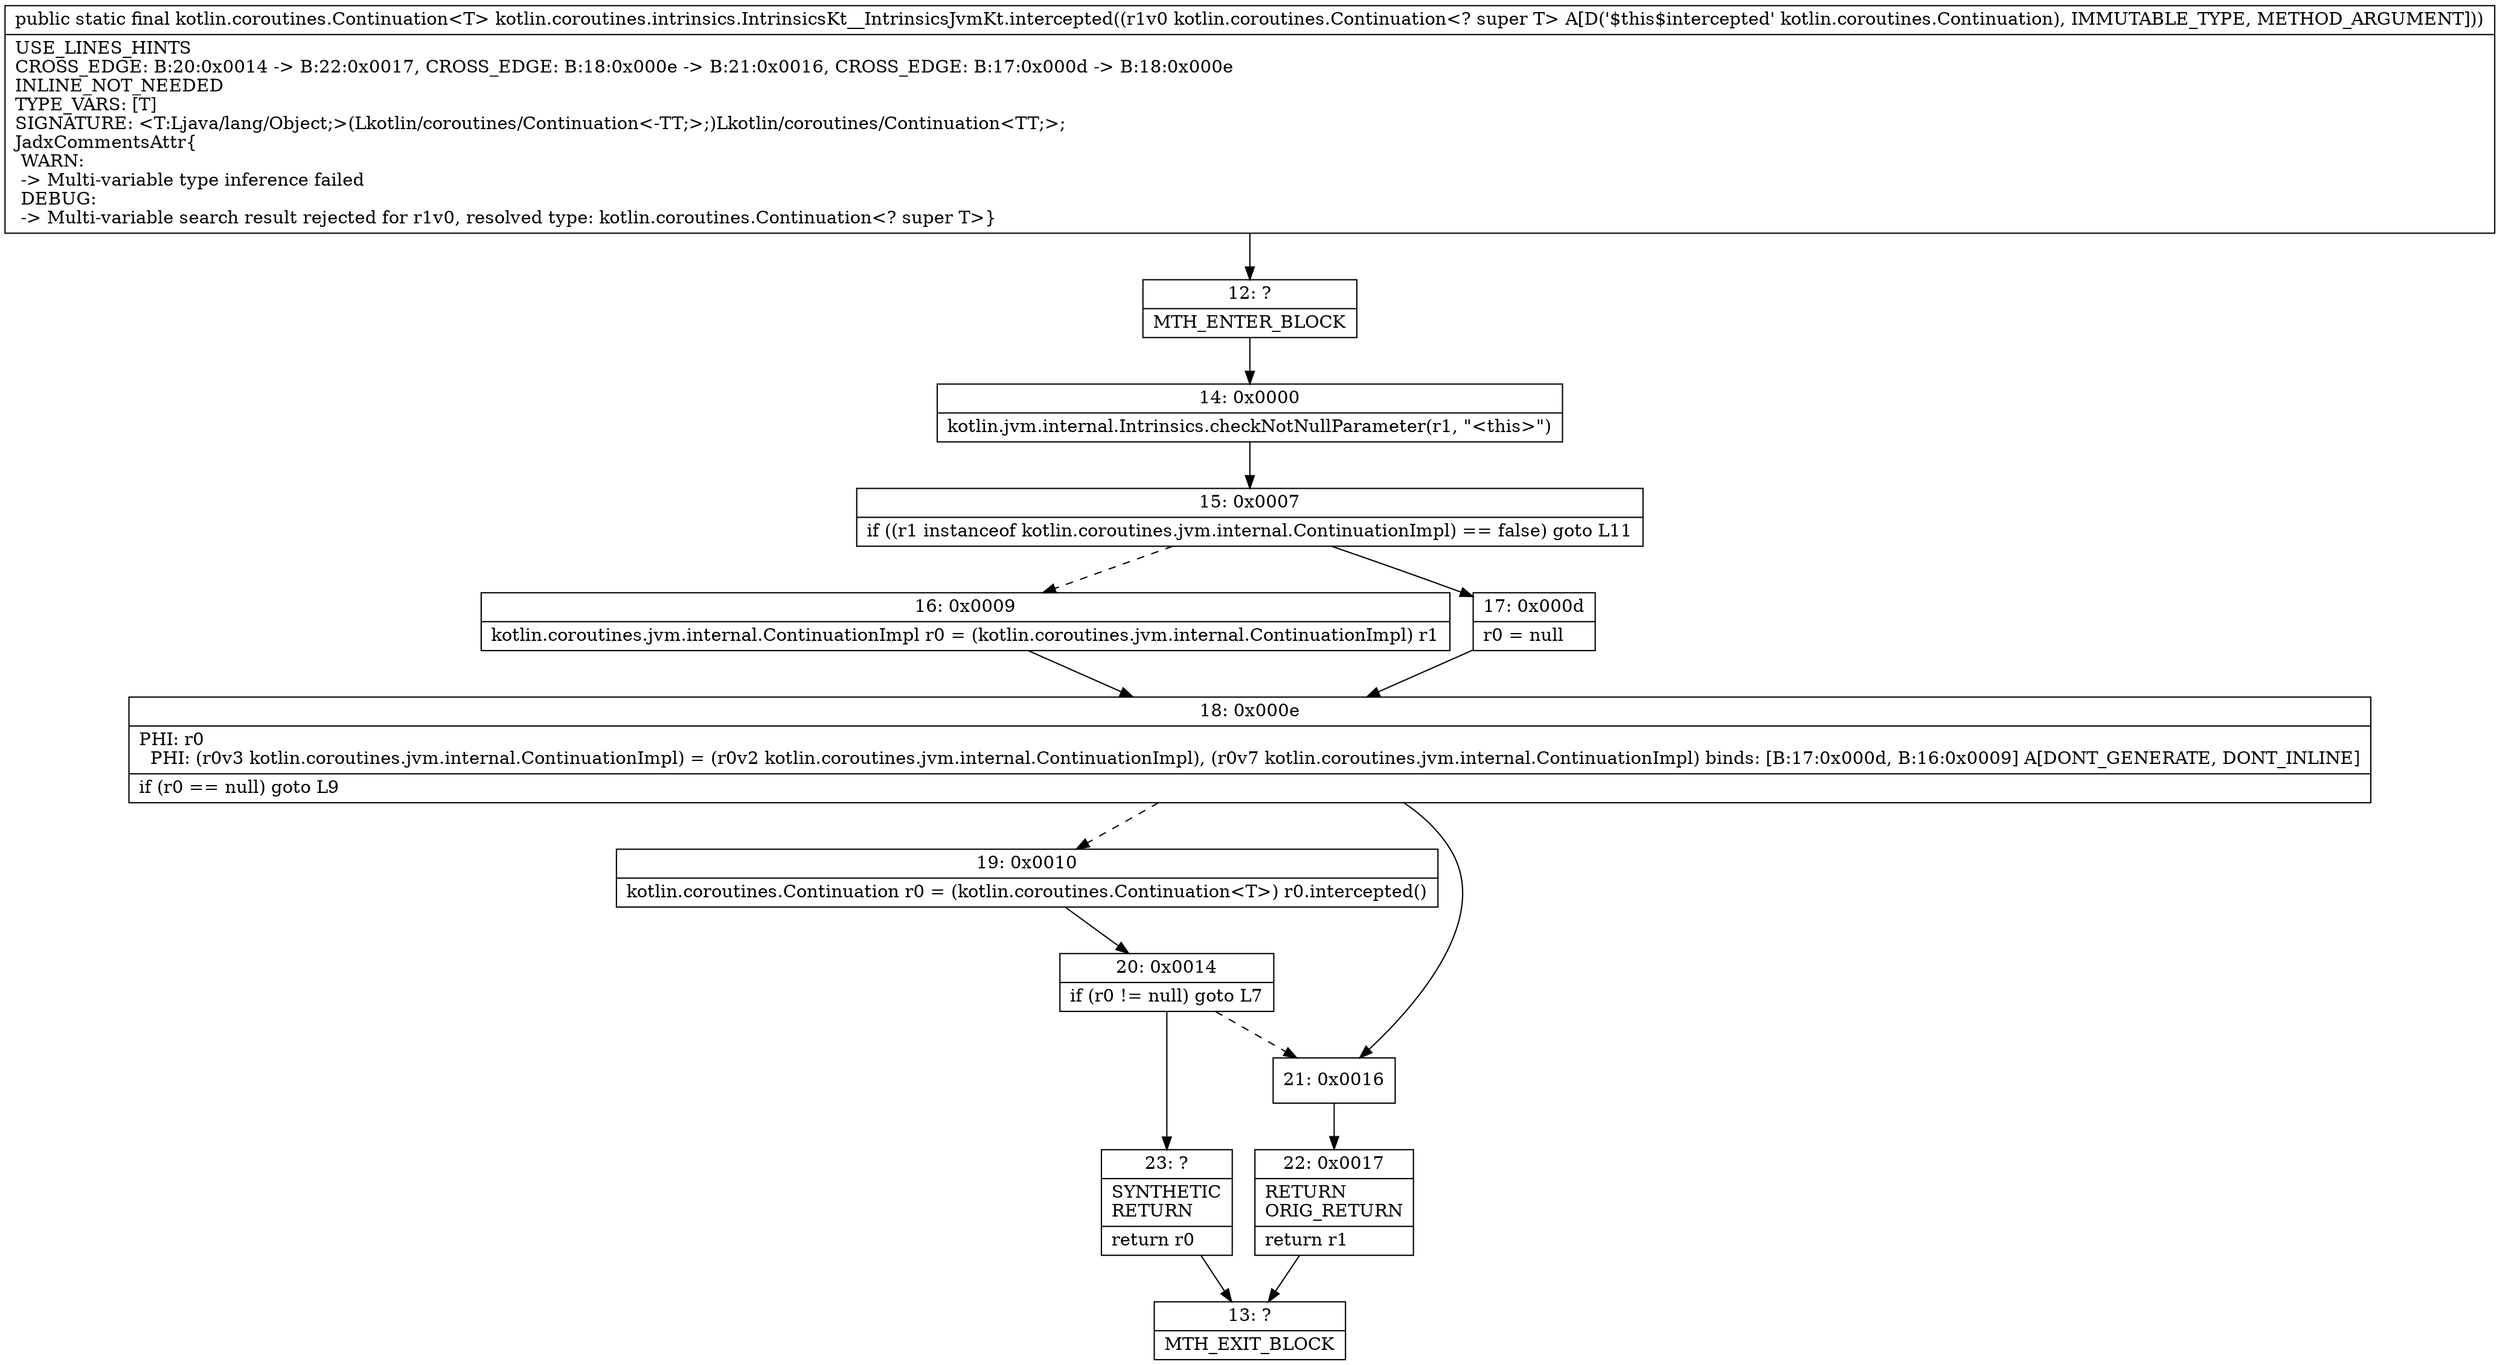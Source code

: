 digraph "CFG forkotlin.coroutines.intrinsics.IntrinsicsKt__IntrinsicsJvmKt.intercepted(Lkotlin\/coroutines\/Continuation;)Lkotlin\/coroutines\/Continuation;" {
Node_12 [shape=record,label="{12\:\ ?|MTH_ENTER_BLOCK\l}"];
Node_14 [shape=record,label="{14\:\ 0x0000|kotlin.jvm.internal.Intrinsics.checkNotNullParameter(r1, \"\<this\>\")\l}"];
Node_15 [shape=record,label="{15\:\ 0x0007|if ((r1 instanceof kotlin.coroutines.jvm.internal.ContinuationImpl) == false) goto L11\l}"];
Node_16 [shape=record,label="{16\:\ 0x0009|kotlin.coroutines.jvm.internal.ContinuationImpl r0 = (kotlin.coroutines.jvm.internal.ContinuationImpl) r1\l}"];
Node_18 [shape=record,label="{18\:\ 0x000e|PHI: r0 \l  PHI: (r0v3 kotlin.coroutines.jvm.internal.ContinuationImpl) = (r0v2 kotlin.coroutines.jvm.internal.ContinuationImpl), (r0v7 kotlin.coroutines.jvm.internal.ContinuationImpl) binds: [B:17:0x000d, B:16:0x0009] A[DONT_GENERATE, DONT_INLINE]\l|if (r0 == null) goto L9\l}"];
Node_19 [shape=record,label="{19\:\ 0x0010|kotlin.coroutines.Continuation r0 = (kotlin.coroutines.Continuation\<T\>) r0.intercepted()\l}"];
Node_20 [shape=record,label="{20\:\ 0x0014|if (r0 != null) goto L7\l}"];
Node_23 [shape=record,label="{23\:\ ?|SYNTHETIC\lRETURN\l|return r0\l}"];
Node_13 [shape=record,label="{13\:\ ?|MTH_EXIT_BLOCK\l}"];
Node_21 [shape=record,label="{21\:\ 0x0016}"];
Node_22 [shape=record,label="{22\:\ 0x0017|RETURN\lORIG_RETURN\l|return r1\l}"];
Node_17 [shape=record,label="{17\:\ 0x000d|r0 = null\l}"];
MethodNode[shape=record,label="{public static final kotlin.coroutines.Continuation\<T\> kotlin.coroutines.intrinsics.IntrinsicsKt__IntrinsicsJvmKt.intercepted((r1v0 kotlin.coroutines.Continuation\<? super T\> A[D('$this$intercepted' kotlin.coroutines.Continuation), IMMUTABLE_TYPE, METHOD_ARGUMENT]))  | USE_LINES_HINTS\lCROSS_EDGE: B:20:0x0014 \-\> B:22:0x0017, CROSS_EDGE: B:18:0x000e \-\> B:21:0x0016, CROSS_EDGE: B:17:0x000d \-\> B:18:0x000e\lINLINE_NOT_NEEDED\lTYPE_VARS: [T]\lSIGNATURE: \<T:Ljava\/lang\/Object;\>(Lkotlin\/coroutines\/Continuation\<\-TT;\>;)Lkotlin\/coroutines\/Continuation\<TT;\>;\lJadxCommentsAttr\{\l WARN: \l \-\> Multi\-variable type inference failed\l DEBUG: \l \-\> Multi\-variable search result rejected for r1v0, resolved type: kotlin.coroutines.Continuation\<? super T\>\}\l}"];
MethodNode -> Node_12;Node_12 -> Node_14;
Node_14 -> Node_15;
Node_15 -> Node_16[style=dashed];
Node_15 -> Node_17;
Node_16 -> Node_18;
Node_18 -> Node_19[style=dashed];
Node_18 -> Node_21;
Node_19 -> Node_20;
Node_20 -> Node_21[style=dashed];
Node_20 -> Node_23;
Node_23 -> Node_13;
Node_21 -> Node_22;
Node_22 -> Node_13;
Node_17 -> Node_18;
}

